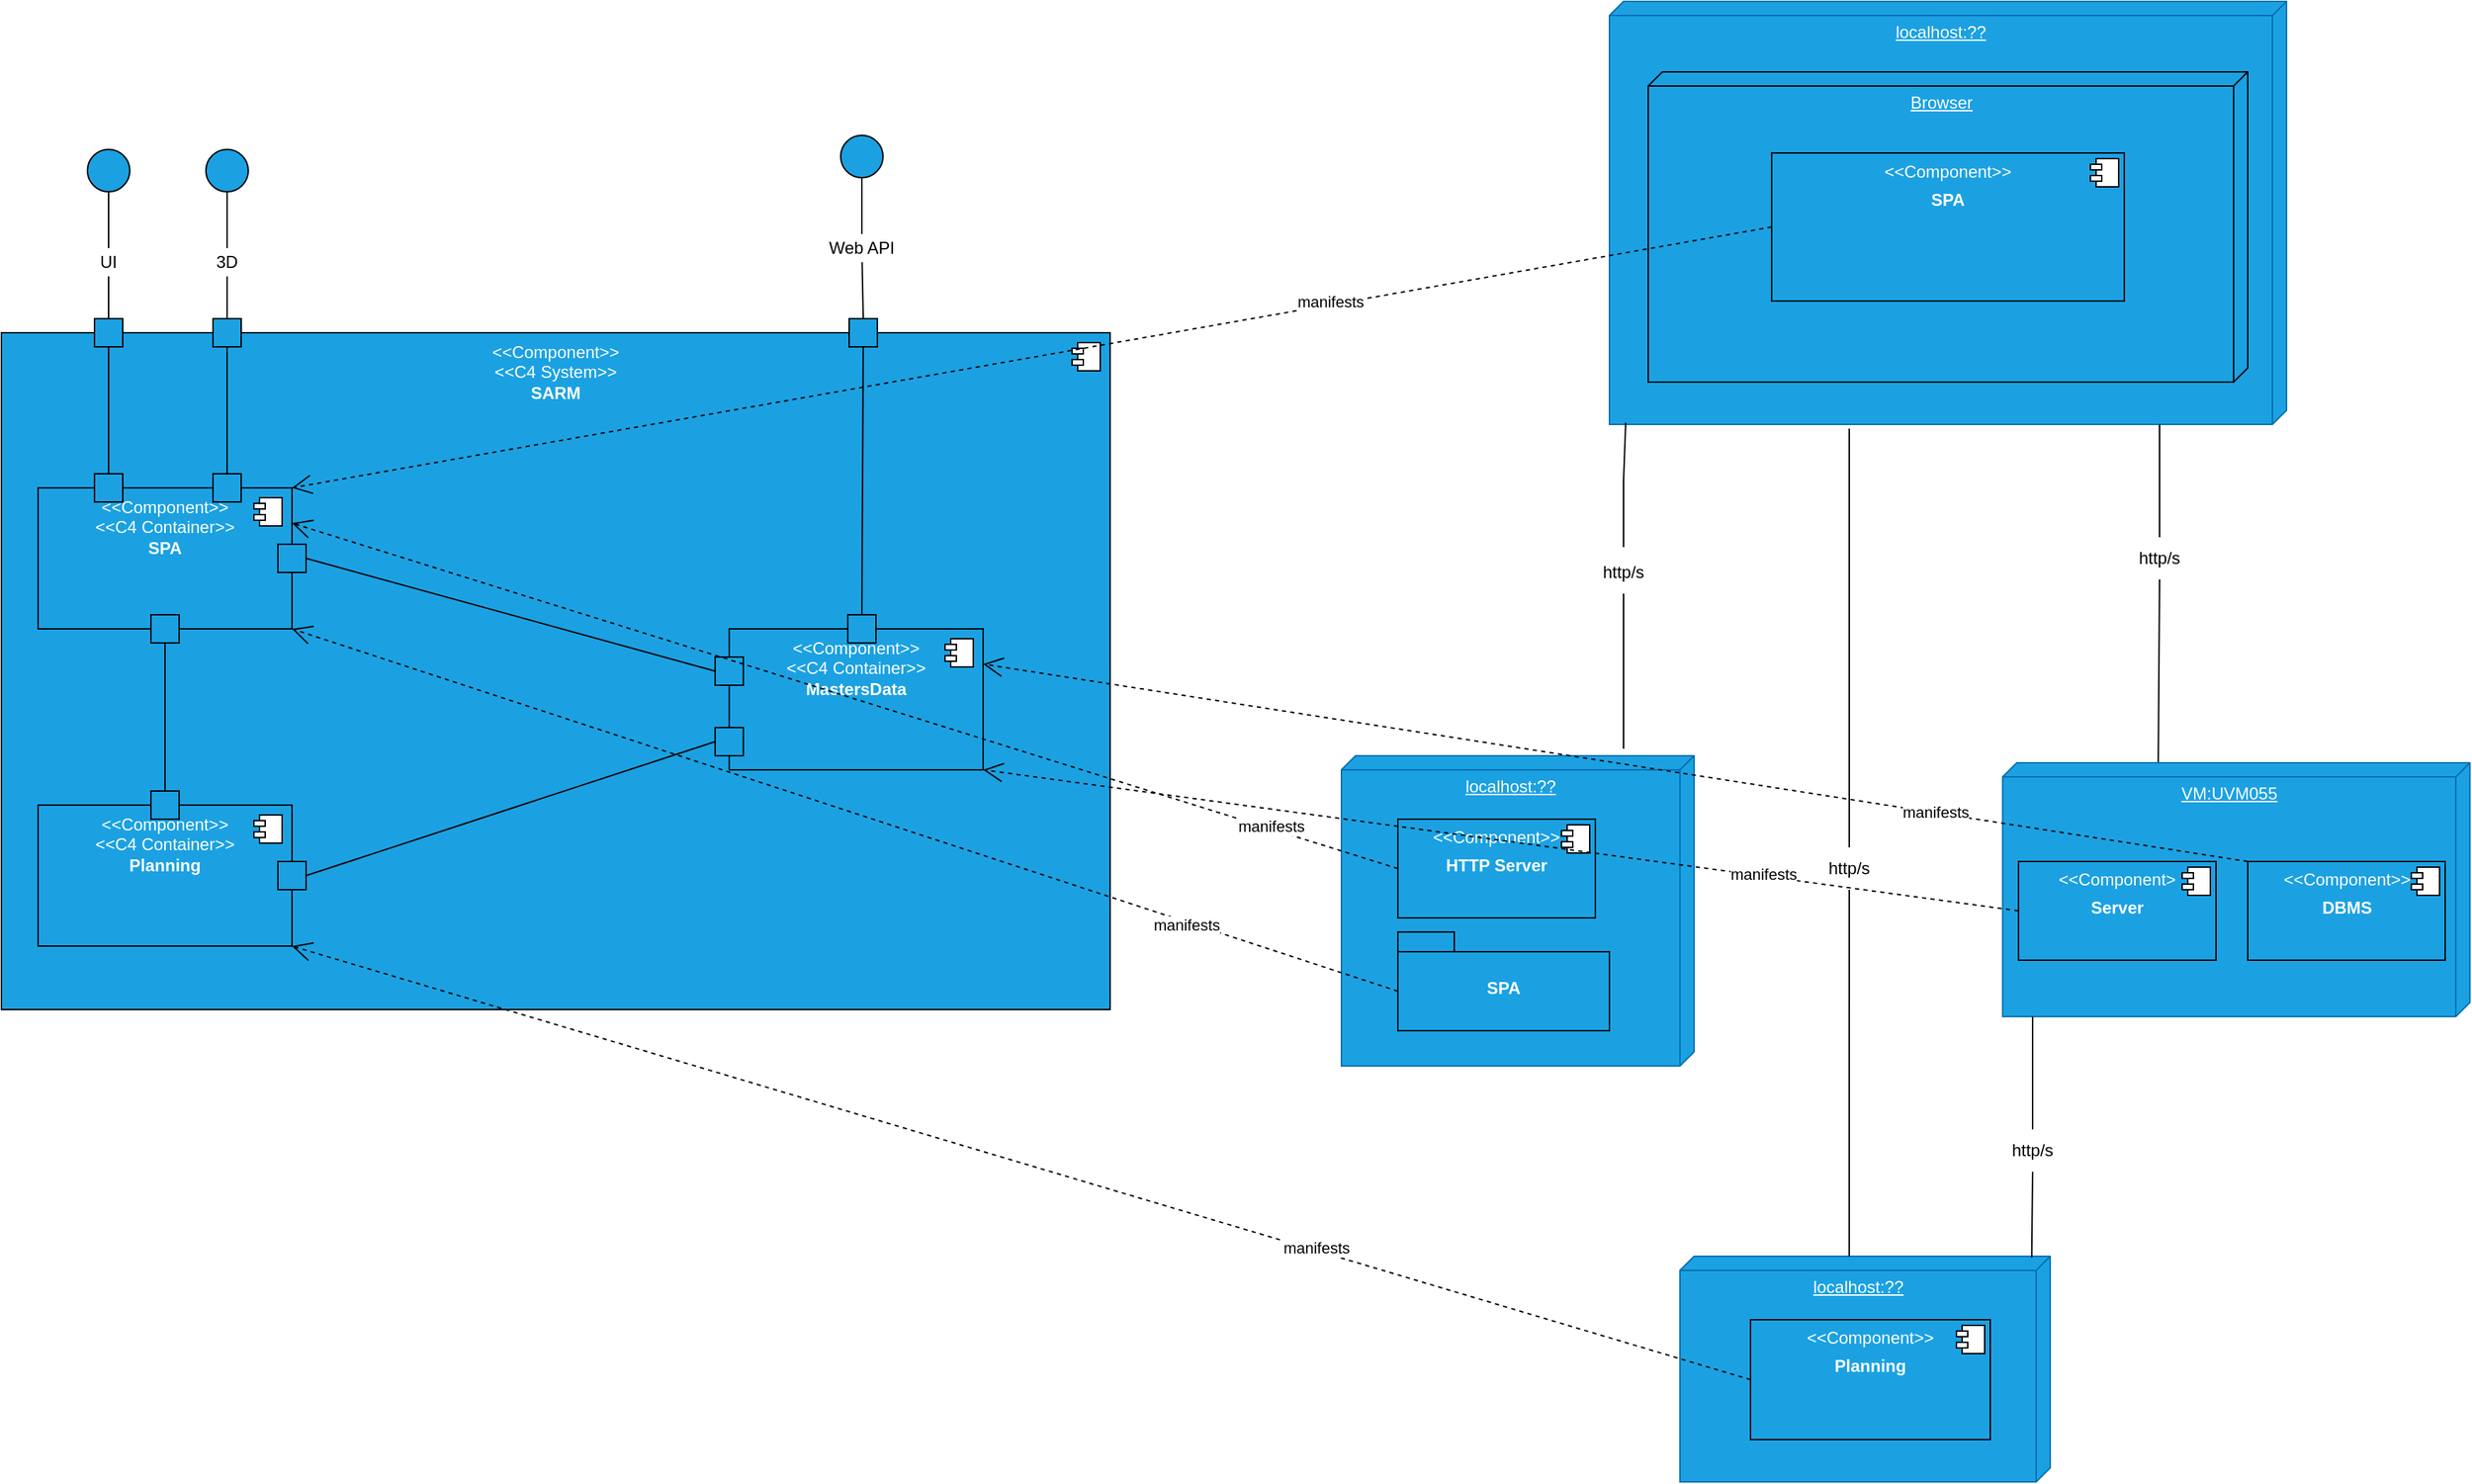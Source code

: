 <mxfile version="24.7.17">
  <diagram name="Página-1" id="kKBKMEyVlORLd3pp8Gom">
    <mxGraphModel dx="2206" dy="2455" grid="1" gridSize="10" guides="1" tooltips="1" connect="1" arrows="1" fold="1" page="1" pageScale="1" pageWidth="827" pageHeight="1169" math="0" shadow="0">
      <root>
        <mxCell id="0" />
        <mxCell id="1" parent="0" />
        <mxCell id="tV7YJgzIkJSApshA3LUL-1" value="&amp;lt;&amp;lt;Component&amp;gt;&amp;gt;&lt;div&gt;&amp;lt;&amp;lt;C4 System&amp;gt;&amp;gt;&lt;/div&gt;&lt;div style=&quot;padding-right: 0px;&quot;&gt;&lt;b&gt;SARM&lt;/b&gt;&lt;/div&gt;" style="html=1;dropTarget=0;whiteSpace=wrap;horizontal=1;verticalAlign=top;fillColor=#1ba1e2;fontColor=#ffffff;strokeColor=default;" vertex="1" parent="1">
          <mxGeometry x="50" y="230" width="786" height="480" as="geometry" />
        </mxCell>
        <mxCell id="tV7YJgzIkJSApshA3LUL-2" value="" style="shape=module;jettyWidth=8;jettyHeight=4;" vertex="1" parent="tV7YJgzIkJSApshA3LUL-1">
          <mxGeometry x="1" width="20" height="20" relative="1" as="geometry">
            <mxPoint x="-27" y="7" as="offset" />
          </mxGeometry>
        </mxCell>
        <mxCell id="tV7YJgzIkJSApshA3LUL-3" value="&amp;lt;&amp;lt;Component&amp;gt;&amp;gt;&lt;div&gt;&amp;lt;&amp;lt;C4 Container&lt;span style=&quot;background-color: initial;&quot;&gt;&amp;gt;&amp;gt;&lt;/span&gt;&lt;/div&gt;&lt;div style=&quot;padding-right: 0px;&quot;&gt;&lt;b&gt;SPA&lt;/b&gt;&lt;/div&gt;" style="html=1;dropTarget=0;whiteSpace=wrap;horizontal=1;verticalAlign=top;fillColor=#1ba1e2;fontColor=#ffffff;strokeColor=default;" vertex="1" parent="1">
          <mxGeometry x="76" y="340" width="180" height="100" as="geometry" />
        </mxCell>
        <mxCell id="tV7YJgzIkJSApshA3LUL-4" value="" style="shape=module;jettyWidth=8;jettyHeight=4;" vertex="1" parent="tV7YJgzIkJSApshA3LUL-3">
          <mxGeometry x="1" width="20" height="20" relative="1" as="geometry">
            <mxPoint x="-27" y="7" as="offset" />
          </mxGeometry>
        </mxCell>
        <mxCell id="tV7YJgzIkJSApshA3LUL-5" value="" style="whiteSpace=wrap;html=1;aspect=fixed;fillColor=#1ba1e2;fontColor=#ffffff;strokeColor=default;" vertex="1" parent="1">
          <mxGeometry x="116" y="220" width="20" height="20" as="geometry" />
        </mxCell>
        <mxCell id="tV7YJgzIkJSApshA3LUL-6" value="" style="whiteSpace=wrap;html=1;aspect=fixed;fillColor=#1ba1e2;fontColor=#ffffff;strokeColor=default;" vertex="1" parent="1">
          <mxGeometry x="116" y="330" width="20" height="20" as="geometry" />
        </mxCell>
        <mxCell id="tV7YJgzIkJSApshA3LUL-7" value="" style="whiteSpace=wrap;html=1;aspect=fixed;fillColor=#1ba1e2;fontColor=#ffffff;strokeColor=default;" vertex="1" parent="1">
          <mxGeometry x="200" y="330" width="20" height="20" as="geometry" />
        </mxCell>
        <mxCell id="tV7YJgzIkJSApshA3LUL-8" value="" style="endArrow=none;html=1;rounded=0;entryX=0.5;entryY=1;entryDx=0;entryDy=0;exitX=0.5;exitY=0;exitDx=0;exitDy=0;" edge="1" parent="1" source="tV7YJgzIkJSApshA3LUL-6" target="tV7YJgzIkJSApshA3LUL-5">
          <mxGeometry width="50" height="50" relative="1" as="geometry">
            <mxPoint x="186" y="420" as="sourcePoint" />
            <mxPoint x="236" y="370" as="targetPoint" />
          </mxGeometry>
        </mxCell>
        <mxCell id="tV7YJgzIkJSApshA3LUL-9" value="" style="endArrow=none;html=1;rounded=0;entryX=0.5;entryY=1;entryDx=0;entryDy=0;exitX=0.5;exitY=0;exitDx=0;exitDy=0;" edge="1" parent="1" source="tV7YJgzIkJSApshA3LUL-7">
          <mxGeometry width="50" height="50" relative="1" as="geometry">
            <mxPoint x="226" y="360" as="sourcePoint" />
            <mxPoint x="210" y="240" as="targetPoint" />
          </mxGeometry>
        </mxCell>
        <mxCell id="tV7YJgzIkJSApshA3LUL-10" value="" style="endArrow=none;html=1;rounded=0;exitX=0.5;exitY=0;exitDx=0;exitDy=0;entryX=0.5;entryY=1;entryDx=0;entryDy=0;" edge="1" parent="1" source="tV7YJgzIkJSApshA3LUL-13" target="tV7YJgzIkJSApshA3LUL-11">
          <mxGeometry width="50" height="50" relative="1" as="geometry">
            <mxPoint x="136" y="370" as="sourcePoint" />
            <mxPoint x="126" y="190" as="targetPoint" />
          </mxGeometry>
        </mxCell>
        <mxCell id="tV7YJgzIkJSApshA3LUL-11" value="" style="ellipse;whiteSpace=wrap;html=1;aspect=fixed;fillColor=#1ba1e2;fontColor=#ffffff;strokeColor=default;" vertex="1" parent="1">
          <mxGeometry x="111" y="100" width="30" height="30" as="geometry" />
        </mxCell>
        <mxCell id="tV7YJgzIkJSApshA3LUL-12" value="" style="endArrow=none;html=1;rounded=0;exitX=0.5;exitY=0;exitDx=0;exitDy=0;" edge="1" parent="1" source="tV7YJgzIkJSApshA3LUL-5" target="tV7YJgzIkJSApshA3LUL-13">
          <mxGeometry width="50" height="50" relative="1" as="geometry">
            <mxPoint x="126" y="220" as="sourcePoint" />
            <mxPoint x="126" y="190" as="targetPoint" />
          </mxGeometry>
        </mxCell>
        <mxCell id="tV7YJgzIkJSApshA3LUL-13" value="UI" style="text;html=1;align=center;verticalAlign=middle;whiteSpace=wrap;rounded=0;" vertex="1" parent="1">
          <mxGeometry x="116" y="170" width="20" height="20" as="geometry" />
        </mxCell>
        <mxCell id="tV7YJgzIkJSApshA3LUL-14" value="" style="whiteSpace=wrap;html=1;aspect=fixed;fillColor=#1ba1e2;fontColor=#ffffff;strokeColor=default;" vertex="1" parent="1">
          <mxGeometry x="200" y="220" width="20" height="20" as="geometry" />
        </mxCell>
        <mxCell id="tV7YJgzIkJSApshA3LUL-15" value="" style="endArrow=none;html=1;rounded=0;exitX=0.5;exitY=0;exitDx=0;exitDy=0;entryX=0.5;entryY=1;entryDx=0;entryDy=0;" edge="1" parent="1" source="tV7YJgzIkJSApshA3LUL-18" target="tV7YJgzIkJSApshA3LUL-16">
          <mxGeometry width="50" height="50" relative="1" as="geometry">
            <mxPoint x="220" y="370" as="sourcePoint" />
            <mxPoint x="210" y="190" as="targetPoint" />
          </mxGeometry>
        </mxCell>
        <mxCell id="tV7YJgzIkJSApshA3LUL-16" value="" style="ellipse;whiteSpace=wrap;html=1;aspect=fixed;fillColor=#1ba1e2;fontColor=#ffffff;strokeColor=default;" vertex="1" parent="1">
          <mxGeometry x="195" y="100" width="30" height="30" as="geometry" />
        </mxCell>
        <mxCell id="tV7YJgzIkJSApshA3LUL-17" value="" style="endArrow=none;html=1;rounded=0;exitX=0.5;exitY=0;exitDx=0;exitDy=0;" edge="1" parent="1" source="tV7YJgzIkJSApshA3LUL-14" target="tV7YJgzIkJSApshA3LUL-18">
          <mxGeometry width="50" height="50" relative="1" as="geometry">
            <mxPoint x="210" y="220" as="sourcePoint" />
            <mxPoint x="210" y="190" as="targetPoint" />
          </mxGeometry>
        </mxCell>
        <mxCell id="tV7YJgzIkJSApshA3LUL-18" value="3D" style="text;html=1;align=center;verticalAlign=middle;whiteSpace=wrap;rounded=0;" vertex="1" parent="1">
          <mxGeometry x="200" y="170" width="20" height="20" as="geometry" />
        </mxCell>
        <mxCell id="tV7YJgzIkJSApshA3LUL-19" value="&amp;lt;&amp;lt;Component&amp;gt;&amp;gt;&lt;div&gt;&amp;lt;&amp;lt;C4 Container&lt;span style=&quot;background-color: initial;&quot;&gt;&amp;gt;&amp;gt;&lt;/span&gt;&lt;/div&gt;&lt;div&gt;&lt;b&gt;Planning&lt;/b&gt;&lt;/div&gt;" style="html=1;dropTarget=0;whiteSpace=wrap;horizontal=1;verticalAlign=top;fillColor=#1ba1e2;fontColor=#ffffff;strokeColor=default;" vertex="1" parent="1">
          <mxGeometry x="76" y="565" width="180" height="100" as="geometry" />
        </mxCell>
        <mxCell id="tV7YJgzIkJSApshA3LUL-20" value="" style="shape=module;jettyWidth=8;jettyHeight=4;" vertex="1" parent="tV7YJgzIkJSApshA3LUL-19">
          <mxGeometry x="1" width="20" height="20" relative="1" as="geometry">
            <mxPoint x="-27" y="7" as="offset" />
          </mxGeometry>
        </mxCell>
        <mxCell id="tV7YJgzIkJSApshA3LUL-21" value="" style="whiteSpace=wrap;html=1;aspect=fixed;fillColor=#1ba1e2;fontColor=#ffffff;strokeColor=default;" vertex="1" parent="1">
          <mxGeometry x="156" y="430" width="20" height="20" as="geometry" />
        </mxCell>
        <mxCell id="tV7YJgzIkJSApshA3LUL-22" value="" style="whiteSpace=wrap;html=1;aspect=fixed;fillColor=#1ba1e2;fontColor=#ffffff;strokeColor=default;" vertex="1" parent="1">
          <mxGeometry x="156" y="555" width="20" height="20" as="geometry" />
        </mxCell>
        <mxCell id="tV7YJgzIkJSApshA3LUL-23" value="" style="endArrow=none;html=1;rounded=0;entryX=0.5;entryY=1;entryDx=0;entryDy=0;exitX=0.5;exitY=0;exitDx=0;exitDy=0;" edge="1" parent="1" source="tV7YJgzIkJSApshA3LUL-22" target="tV7YJgzIkJSApshA3LUL-21">
          <mxGeometry width="50" height="50" relative="1" as="geometry">
            <mxPoint x="186" y="660" as="sourcePoint" />
            <mxPoint x="236" y="610" as="targetPoint" />
            <Array as="points" />
          </mxGeometry>
        </mxCell>
        <mxCell id="tV7YJgzIkJSApshA3LUL-24" value="&amp;lt;&amp;lt;Component&amp;gt;&amp;gt;&lt;div&gt;&amp;lt;&amp;lt;C4 Container&lt;span style=&quot;background-color: initial;&quot;&gt;&amp;gt;&amp;gt;&lt;/span&gt;&lt;/div&gt;&lt;div style=&quot;padding-right: 0px;&quot;&gt;&lt;b&gt;MastersData&lt;/b&gt;&lt;/div&gt;" style="html=1;dropTarget=0;whiteSpace=wrap;horizontal=1;verticalAlign=top;fillColor=#1ba1e2;fontColor=#ffffff;strokeColor=default;" vertex="1" parent="1">
          <mxGeometry x="566" y="440" width="180" height="100" as="geometry" />
        </mxCell>
        <mxCell id="tV7YJgzIkJSApshA3LUL-25" value="" style="shape=module;jettyWidth=8;jettyHeight=4;" vertex="1" parent="tV7YJgzIkJSApshA3LUL-24">
          <mxGeometry x="1" width="20" height="20" relative="1" as="geometry">
            <mxPoint x="-27" y="7" as="offset" />
          </mxGeometry>
        </mxCell>
        <mxCell id="tV7YJgzIkJSApshA3LUL-26" value="" style="whiteSpace=wrap;html=1;aspect=fixed;fillColor=#1ba1e2;fontColor=#ffffff;strokeColor=default;" vertex="1" parent="1">
          <mxGeometry x="246" y="605" width="20" height="20" as="geometry" />
        </mxCell>
        <mxCell id="tV7YJgzIkJSApshA3LUL-27" value="" style="whiteSpace=wrap;html=1;aspect=fixed;fillColor=#1ba1e2;fontColor=#ffffff;strokeColor=default;" vertex="1" parent="1">
          <mxGeometry x="246" y="380" width="20" height="20" as="geometry" />
        </mxCell>
        <mxCell id="tV7YJgzIkJSApshA3LUL-28" value="" style="whiteSpace=wrap;html=1;aspect=fixed;fillColor=#1ba1e2;fontColor=#ffffff;strokeColor=default;" vertex="1" parent="1">
          <mxGeometry x="556" y="460" width="20" height="20" as="geometry" />
        </mxCell>
        <mxCell id="tV7YJgzIkJSApshA3LUL-29" value="" style="whiteSpace=wrap;html=1;aspect=fixed;fillColor=#1ba1e2;fontColor=#ffffff;strokeColor=default;" vertex="1" parent="1">
          <mxGeometry x="556" y="510" width="20" height="20" as="geometry" />
        </mxCell>
        <mxCell id="tV7YJgzIkJSApshA3LUL-30" value="" style="endArrow=none;html=1;rounded=0;entryX=0;entryY=0.5;entryDx=0;entryDy=0;exitX=1;exitY=0.5;exitDx=0;exitDy=0;" edge="1" parent="1" source="tV7YJgzIkJSApshA3LUL-26" target="tV7YJgzIkJSApshA3LUL-29">
          <mxGeometry width="50" height="50" relative="1" as="geometry">
            <mxPoint x="176" y="565" as="sourcePoint" />
            <mxPoint x="176" y="460" as="targetPoint" />
            <Array as="points" />
          </mxGeometry>
        </mxCell>
        <mxCell id="tV7YJgzIkJSApshA3LUL-31" value="" style="endArrow=none;html=1;rounded=0;entryX=1;entryY=0.5;entryDx=0;entryDy=0;exitX=0;exitY=0.5;exitDx=0;exitDy=0;" edge="1" parent="1" source="tV7YJgzIkJSApshA3LUL-28" target="tV7YJgzIkJSApshA3LUL-27">
          <mxGeometry width="50" height="50" relative="1" as="geometry">
            <mxPoint x="176" y="565" as="sourcePoint" />
            <mxPoint x="176" y="460" as="targetPoint" />
            <Array as="points" />
          </mxGeometry>
        </mxCell>
        <mxCell id="tV7YJgzIkJSApshA3LUL-32" value="" style="whiteSpace=wrap;html=1;aspect=fixed;fillColor=#1ba1e2;fontColor=#ffffff;strokeColor=default;" vertex="1" parent="1">
          <mxGeometry x="651" y="220" width="20" height="20" as="geometry" />
        </mxCell>
        <mxCell id="tV7YJgzIkJSApshA3LUL-33" value="" style="whiteSpace=wrap;html=1;aspect=fixed;fillColor=#1ba1e2;fontColor=#ffffff;strokeColor=default;" vertex="1" parent="1">
          <mxGeometry x="650" y="430" width="20" height="20" as="geometry" />
        </mxCell>
        <mxCell id="tV7YJgzIkJSApshA3LUL-34" value="" style="endArrow=none;html=1;rounded=0;entryX=0.5;entryY=1;entryDx=0;entryDy=0;exitX=0.5;exitY=0;exitDx=0;exitDy=0;" edge="1" parent="1" source="tV7YJgzIkJSApshA3LUL-33" target="tV7YJgzIkJSApshA3LUL-32">
          <mxGeometry width="50" height="50" relative="1" as="geometry">
            <mxPoint x="684" y="410" as="sourcePoint" />
            <mxPoint x="734" y="360" as="targetPoint" />
          </mxGeometry>
        </mxCell>
        <mxCell id="tV7YJgzIkJSApshA3LUL-35" value="" style="endArrow=none;html=1;rounded=0;exitX=0.5;exitY=0;exitDx=0;exitDy=0;entryX=0.5;entryY=1;entryDx=0;entryDy=0;" edge="1" parent="1" source="tV7YJgzIkJSApshA3LUL-38" target="tV7YJgzIkJSApshA3LUL-36">
          <mxGeometry width="50" height="50" relative="1" as="geometry">
            <mxPoint x="634" y="360" as="sourcePoint" />
            <mxPoint x="624" y="180" as="targetPoint" />
          </mxGeometry>
        </mxCell>
        <mxCell id="tV7YJgzIkJSApshA3LUL-36" value="" style="ellipse;whiteSpace=wrap;html=1;aspect=fixed;fillColor=#1ba1e2;fontColor=#ffffff;strokeColor=default;" vertex="1" parent="1">
          <mxGeometry x="645" y="90" width="30" height="30" as="geometry" />
        </mxCell>
        <mxCell id="tV7YJgzIkJSApshA3LUL-37" value="" style="endArrow=none;html=1;rounded=0;exitX=0.5;exitY=0;exitDx=0;exitDy=0;" edge="1" parent="1" source="tV7YJgzIkJSApshA3LUL-32" target="tV7YJgzIkJSApshA3LUL-38">
          <mxGeometry width="50" height="50" relative="1" as="geometry">
            <mxPoint x="624" y="210" as="sourcePoint" />
            <mxPoint x="624" y="180" as="targetPoint" />
          </mxGeometry>
        </mxCell>
        <mxCell id="tV7YJgzIkJSApshA3LUL-38" value="Web API" style="text;html=1;align=center;verticalAlign=middle;whiteSpace=wrap;rounded=0;" vertex="1" parent="1">
          <mxGeometry x="633" y="160" width="54" height="20" as="geometry" />
        </mxCell>
        <mxCell id="tV7YJgzIkJSApshA3LUL-66" value="localhost:??" style="verticalAlign=top;align=center;spacingTop=8;spacingLeft=2;spacingRight=12;shape=cube;size=10;direction=south;fontStyle=4;html=1;whiteSpace=wrap;fillColor=#1ba1e2;fontColor=#ffffff;strokeColor=#006EAF;" vertex="1" parent="1">
          <mxGeometry x="1190" y="-5" width="480" height="300" as="geometry" />
        </mxCell>
        <mxCell id="tV7YJgzIkJSApshA3LUL-67" value="localhost:??" style="verticalAlign=top;align=center;spacingTop=8;spacingLeft=2;spacingRight=12;shape=cube;size=10;direction=south;fontStyle=4;html=1;whiteSpace=wrap;fillColor=#1ba1e2;fontColor=#ffffff;strokeColor=#006EAF;" vertex="1" parent="1">
          <mxGeometry x="1240" y="885" width="262.5" height="160" as="geometry" />
        </mxCell>
        <mxCell id="tV7YJgzIkJSApshA3LUL-68" value="localhost:??" style="verticalAlign=top;align=center;spacingTop=8;spacingLeft=2;spacingRight=12;shape=cube;size=10;direction=south;fontStyle=4;html=1;whiteSpace=wrap;fillColor=#1ba1e2;fontColor=#ffffff;strokeColor=#006EAF;" vertex="1" parent="1">
          <mxGeometry x="1000" y="530" width="250" height="220" as="geometry" />
        </mxCell>
        <mxCell id="tV7YJgzIkJSApshA3LUL-69" value="&lt;p style=&quot;margin:0px;margin-top:6px;text-align:center;&quot;&gt;&amp;lt;&amp;lt;Component&amp;gt;&amp;gt;&lt;/p&gt;&lt;p style=&quot;margin:0px;margin-top:6px;text-align:center;&quot;&gt;&lt;b&gt;Planning&lt;/b&gt;&lt;/p&gt;" style="align=left;overflow=fill;html=1;dropTarget=0;whiteSpace=wrap;fillColor=#1ba1e2;fontColor=#ffffff;strokeColor=default;" vertex="1" parent="1">
          <mxGeometry x="1290" y="930" width="170" height="85" as="geometry" />
        </mxCell>
        <mxCell id="tV7YJgzIkJSApshA3LUL-70" value="" style="shape=component;jettyWidth=8;jettyHeight=4;" vertex="1" parent="tV7YJgzIkJSApshA3LUL-69">
          <mxGeometry x="1" width="20" height="20" relative="1" as="geometry">
            <mxPoint x="-24" y="4" as="offset" />
          </mxGeometry>
        </mxCell>
        <mxCell id="tV7YJgzIkJSApshA3LUL-71" value="http/s" style="text;html=1;align=center;verticalAlign=middle;whiteSpace=wrap;rounded=0;" vertex="1" parent="1">
          <mxGeometry x="1550" y="375" width="60" height="30" as="geometry" />
        </mxCell>
        <mxCell id="tV7YJgzIkJSApshA3LUL-72" value="" style="endArrow=none;html=1;rounded=0;" edge="1" parent="1">
          <mxGeometry width="50" height="50" relative="1" as="geometry">
            <mxPoint x="1580" y="375" as="sourcePoint" />
            <mxPoint x="1580" y="295" as="targetPoint" />
          </mxGeometry>
        </mxCell>
        <mxCell id="tV7YJgzIkJSApshA3LUL-73" value="" style="endArrow=none;html=1;rounded=0;entryX=0.5;entryY=1;entryDx=0;entryDy=0;exitX=0.017;exitY=0.667;exitDx=0;exitDy=0;exitPerimeter=0;" edge="1" parent="1" source="tV7YJgzIkJSApshA3LUL-80" target="tV7YJgzIkJSApshA3LUL-71">
          <mxGeometry width="50" height="50" relative="1" as="geometry">
            <mxPoint x="1580" y="525" as="sourcePoint" />
            <mxPoint x="1479.5" y="415" as="targetPoint" />
          </mxGeometry>
        </mxCell>
        <mxCell id="tV7YJgzIkJSApshA3LUL-74" value="&lt;p style=&quot;margin:0px;margin-top:6px;text-align:center;&quot;&gt;&amp;lt;&amp;lt;Component&amp;gt;&amp;gt;&lt;/p&gt;&lt;p style=&quot;margin:0px;margin-top:6px;text-align:center;&quot;&gt;&lt;b&gt;HTTP Server&lt;/b&gt;&lt;/p&gt;" style="align=left;overflow=fill;html=1;dropTarget=0;whiteSpace=wrap;fillColor=#1ba1e2;fontColor=#ffffff;strokeColor=default;" vertex="1" parent="1">
          <mxGeometry x="1040" y="575" width="140" height="70" as="geometry" />
        </mxCell>
        <mxCell id="tV7YJgzIkJSApshA3LUL-75" value="" style="shape=component;jettyWidth=8;jettyHeight=4;" vertex="1" parent="tV7YJgzIkJSApshA3LUL-74">
          <mxGeometry x="1" width="20" height="20" relative="1" as="geometry">
            <mxPoint x="-24" y="4" as="offset" />
          </mxGeometry>
        </mxCell>
        <mxCell id="tV7YJgzIkJSApshA3LUL-76" value="SPA" style="shape=folder;fontStyle=1;spacingTop=10;tabWidth=40;tabHeight=14;tabPosition=left;html=1;whiteSpace=wrap;fillColor=#1ba1e2;fontColor=#ffffff;strokeColor=default;" vertex="1" parent="1">
          <mxGeometry x="1040" y="655" width="150" height="70" as="geometry" />
        </mxCell>
        <mxCell id="tV7YJgzIkJSApshA3LUL-77" value="" style="endArrow=none;html=1;rounded=0;entryX=0.996;entryY=0.976;entryDx=0;entryDy=0;entryPerimeter=0;" edge="1" parent="1" target="tV7YJgzIkJSApshA3LUL-66">
          <mxGeometry width="50" height="50" relative="1" as="geometry">
            <mxPoint x="1200" y="382" as="sourcePoint" />
            <mxPoint x="1330" y="295" as="targetPoint" />
            <Array as="points">
              <mxPoint x="1200" y="335" />
            </Array>
          </mxGeometry>
        </mxCell>
        <mxCell id="tV7YJgzIkJSApshA3LUL-78" value="http/s" style="text;html=1;align=center;verticalAlign=middle;whiteSpace=wrap;rounded=0;" vertex="1" parent="1">
          <mxGeometry x="1170" y="385" width="60" height="30" as="geometry" />
        </mxCell>
        <mxCell id="tV7YJgzIkJSApshA3LUL-79" value="" style="endArrow=none;html=1;rounded=0;entryX=0.5;entryY=1;entryDx=0;entryDy=0;" edge="1" parent="1" target="tV7YJgzIkJSApshA3LUL-78">
          <mxGeometry width="50" height="50" relative="1" as="geometry">
            <mxPoint x="1200" y="525" as="sourcePoint" />
            <mxPoint x="1329.5" y="415" as="targetPoint" />
          </mxGeometry>
        </mxCell>
        <mxCell id="tV7YJgzIkJSApshA3LUL-80" value="VM:UVM055" style="verticalAlign=top;align=center;spacingTop=8;spacingLeft=2;spacingRight=12;shape=cube;size=10;direction=south;fontStyle=4;html=1;whiteSpace=wrap;fillColor=#1ba1e2;fontColor=#ffffff;strokeColor=#006EAF;" vertex="1" parent="1">
          <mxGeometry x="1468.75" y="535" width="331.25" height="180" as="geometry" />
        </mxCell>
        <mxCell id="tV7YJgzIkJSApshA3LUL-81" value="&lt;p style=&quot;margin:0px;margin-top:6px;text-align:center;&quot;&gt;&amp;lt;&amp;lt;Component&amp;gt;&lt;/p&gt;&lt;p style=&quot;margin:0px;margin-top:6px;text-align:center;&quot;&gt;&lt;b&gt;Server&lt;/b&gt;&lt;/p&gt;" style="align=left;overflow=fill;html=1;dropTarget=0;whiteSpace=wrap;fillColor=#1ba1e2;fontColor=#ffffff;strokeColor=default;" vertex="1" parent="1">
          <mxGeometry x="1480" y="605" width="140" height="70" as="geometry" />
        </mxCell>
        <mxCell id="tV7YJgzIkJSApshA3LUL-82" value="" style="shape=component;jettyWidth=8;jettyHeight=4;" vertex="1" parent="tV7YJgzIkJSApshA3LUL-81">
          <mxGeometry x="1" width="20" height="20" relative="1" as="geometry">
            <mxPoint x="-24" y="4" as="offset" />
          </mxGeometry>
        </mxCell>
        <mxCell id="tV7YJgzIkJSApshA3LUL-83" value="&lt;p style=&quot;margin:0px;margin-top:6px;text-align:center;&quot;&gt;&amp;lt;&amp;lt;Component&amp;gt;&amp;gt;&lt;/p&gt;&lt;p style=&quot;margin:0px;margin-top:6px;text-align:center;&quot;&gt;&lt;b&gt;DBMS&lt;/b&gt;&lt;/p&gt;" style="align=left;overflow=fill;html=1;dropTarget=0;whiteSpace=wrap;fillColor=#1ba1e2;fontColor=#ffffff;strokeColor=default;" vertex="1" parent="1">
          <mxGeometry x="1642.5" y="605" width="140" height="70" as="geometry" />
        </mxCell>
        <mxCell id="tV7YJgzIkJSApshA3LUL-84" value="" style="shape=component;jettyWidth=8;jettyHeight=4;" vertex="1" parent="tV7YJgzIkJSApshA3LUL-83">
          <mxGeometry x="1" width="20" height="20" relative="1" as="geometry">
            <mxPoint x="-24" y="4" as="offset" />
          </mxGeometry>
        </mxCell>
        <mxCell id="tV7YJgzIkJSApshA3LUL-85" value="Browser" style="verticalAlign=top;align=center;spacingTop=8;spacingLeft=2;spacingRight=12;shape=cube;size=10;direction=south;fontStyle=4;html=1;whiteSpace=wrap;fillColor=#1ba1e2;fontColor=#ffffff;strokeColor=default;" vertex="1" parent="1">
          <mxGeometry x="1217.5" y="45" width="425" height="220" as="geometry" />
        </mxCell>
        <mxCell id="tV7YJgzIkJSApshA3LUL-86" value="&lt;p style=&quot;margin:0px;margin-top:6px;text-align:center;&quot;&gt;&amp;lt;&amp;lt;Component&amp;gt;&amp;gt;&lt;/p&gt;&lt;p style=&quot;margin:0px;margin-top:6px;text-align:center;&quot;&gt;&lt;b&gt;SPA&lt;/b&gt;&lt;/p&gt;" style="align=left;overflow=fill;html=1;dropTarget=0;whiteSpace=wrap;fillColor=#1ba1e2;fontColor=#ffffff;strokeColor=default;" vertex="1" parent="1">
          <mxGeometry x="1305" y="102.5" width="250" height="105" as="geometry" />
        </mxCell>
        <mxCell id="tV7YJgzIkJSApshA3LUL-87" value="" style="shape=component;jettyWidth=8;jettyHeight=4;" vertex="1" parent="tV7YJgzIkJSApshA3LUL-86">
          <mxGeometry x="1" width="20" height="20" relative="1" as="geometry">
            <mxPoint x="-24" y="4" as="offset" />
          </mxGeometry>
        </mxCell>
        <mxCell id="tV7YJgzIkJSApshA3LUL-88" value="http/s" style="text;html=1;align=center;verticalAlign=middle;whiteSpace=wrap;rounded=0;" vertex="1" parent="1">
          <mxGeometry x="1330" y="595" width="60" height="30" as="geometry" />
        </mxCell>
        <mxCell id="tV7YJgzIkJSApshA3LUL-89" value="" style="endArrow=none;html=1;rounded=0;exitX=0.5;exitY=0;exitDx=0;exitDy=0;" edge="1" parent="1" source="tV7YJgzIkJSApshA3LUL-88">
          <mxGeometry width="50" height="50" relative="1" as="geometry">
            <mxPoint x="1593.97" y="385.96" as="sourcePoint" />
            <mxPoint x="1360" y="298" as="targetPoint" />
          </mxGeometry>
        </mxCell>
        <mxCell id="tV7YJgzIkJSApshA3LUL-90" value="" style="endArrow=none;html=1;rounded=0;entryX=0.5;entryY=1;entryDx=0;entryDy=0;exitX=0;exitY=0.543;exitDx=0;exitDy=0;exitPerimeter=0;" edge="1" parent="1" source="tV7YJgzIkJSApshA3LUL-67" target="tV7YJgzIkJSApshA3LUL-88">
          <mxGeometry width="50" height="50" relative="1" as="geometry">
            <mxPoint x="1359.995" y="795" as="sourcePoint" />
            <mxPoint x="1493.47" y="425.96" as="targetPoint" />
          </mxGeometry>
        </mxCell>
        <mxCell id="tV7YJgzIkJSApshA3LUL-91" value="" style="endArrow=none;html=1;rounded=0;exitX=0.5;exitY=0;exitDx=0;exitDy=0;" edge="1" parent="1" source="tV7YJgzIkJSApshA3LUL-92">
          <mxGeometry width="50" height="50" relative="1" as="geometry">
            <mxPoint x="1490" y="745" as="sourcePoint" />
            <mxPoint x="1490" y="715" as="targetPoint" />
          </mxGeometry>
        </mxCell>
        <mxCell id="tV7YJgzIkJSApshA3LUL-92" value="http/s" style="text;html=1;align=center;verticalAlign=middle;whiteSpace=wrap;rounded=0;" vertex="1" parent="1">
          <mxGeometry x="1460" y="795" width="60" height="30" as="geometry" />
        </mxCell>
        <mxCell id="tV7YJgzIkJSApshA3LUL-93" value="" style="endArrow=none;html=1;rounded=0;entryX=0.006;entryY=0.05;entryDx=0;entryDy=0;entryPerimeter=0;exitX=0.5;exitY=1;exitDx=0;exitDy=0;" edge="1" parent="1" source="tV7YJgzIkJSApshA3LUL-92" target="tV7YJgzIkJSApshA3LUL-67">
          <mxGeometry width="50" height="50" relative="1" as="geometry">
            <mxPoint x="1490" y="765" as="sourcePoint" />
            <mxPoint x="1590" y="415" as="targetPoint" />
          </mxGeometry>
        </mxCell>
        <mxCell id="tV7YJgzIkJSApshA3LUL-94" value="manifests" style="endArrow=open;endSize=12;dashed=1;html=1;rounded=0;entryX=1;entryY=0;entryDx=0;entryDy=0;exitX=0;exitY=0.5;exitDx=0;exitDy=0;" edge="1" parent="1" source="tV7YJgzIkJSApshA3LUL-86" target="tV7YJgzIkJSApshA3LUL-3">
          <mxGeometry x="-0.404" y="-2" width="160" relative="1" as="geometry">
            <mxPoint x="620" y="380" as="sourcePoint" />
            <mxPoint x="780" y="380" as="targetPoint" />
            <mxPoint as="offset" />
          </mxGeometry>
        </mxCell>
        <mxCell id="tV7YJgzIkJSApshA3LUL-95" value="manifests" style="endArrow=open;endSize=12;dashed=1;html=1;rounded=0;entryX=1;entryY=1;entryDx=0;entryDy=0;exitX=0;exitY=0;exitDx=0;exitDy=42;exitPerimeter=0;" edge="1" parent="1" source="tV7YJgzIkJSApshA3LUL-76" target="tV7YJgzIkJSApshA3LUL-3">
          <mxGeometry x="-0.619" y="2" width="160" relative="1" as="geometry">
            <mxPoint x="1315" y="165" as="sourcePoint" />
            <mxPoint x="266" y="350" as="targetPoint" />
            <mxPoint as="offset" />
          </mxGeometry>
        </mxCell>
        <mxCell id="tV7YJgzIkJSApshA3LUL-97" value="manifests" style="endArrow=open;endSize=12;dashed=1;html=1;rounded=0;entryX=1;entryY=1;entryDx=0;entryDy=0;exitX=0;exitY=0.5;exitDx=0;exitDy=0;" edge="1" parent="1" source="tV7YJgzIkJSApshA3LUL-69" target="tV7YJgzIkJSApshA3LUL-19">
          <mxGeometry x="-0.404" y="-2" width="160" relative="1" as="geometry">
            <mxPoint x="1315" y="165" as="sourcePoint" />
            <mxPoint x="266" y="350" as="targetPoint" />
            <mxPoint as="offset" />
          </mxGeometry>
        </mxCell>
        <mxCell id="tV7YJgzIkJSApshA3LUL-98" value="manifests" style="endArrow=open;endSize=12;dashed=1;html=1;rounded=0;entryX=1;entryY=1;entryDx=0;entryDy=0;exitX=0;exitY=0.5;exitDx=0;exitDy=0;" edge="1" parent="1" source="tV7YJgzIkJSApshA3LUL-81" target="tV7YJgzIkJSApshA3LUL-24">
          <mxGeometry x="-0.509" y="-1" width="160" relative="1" as="geometry">
            <mxPoint x="1300" y="983" as="sourcePoint" />
            <mxPoint x="266" y="675" as="targetPoint" />
            <mxPoint x="-1" as="offset" />
          </mxGeometry>
        </mxCell>
        <mxCell id="tV7YJgzIkJSApshA3LUL-99" value="manifests" style="endArrow=open;endSize=12;dashed=1;html=1;rounded=0;exitX=0;exitY=0;exitDx=0;exitDy=0;entryX=1;entryY=0.25;entryDx=0;entryDy=0;" edge="1" parent="1" source="tV7YJgzIkJSApshA3LUL-83" target="tV7YJgzIkJSApshA3LUL-24">
          <mxGeometry x="-0.509" y="-1" width="160" relative="1" as="geometry">
            <mxPoint x="1490" y="650" as="sourcePoint" />
            <mxPoint x="750" y="454" as="targetPoint" />
            <mxPoint x="-1" as="offset" />
          </mxGeometry>
        </mxCell>
        <mxCell id="tV7YJgzIkJSApshA3LUL-100" value="manifests" style="endArrow=open;endSize=12;dashed=1;html=1;rounded=0;entryX=1;entryY=0.25;entryDx=0;entryDy=0;exitX=0;exitY=0.5;exitDx=0;exitDy=0;" edge="1" parent="1" source="tV7YJgzIkJSApshA3LUL-74" target="tV7YJgzIkJSApshA3LUL-3">
          <mxGeometry x="-0.769" y="-2" width="160" relative="1" as="geometry">
            <mxPoint x="1315" y="165" as="sourcePoint" />
            <mxPoint x="266" y="350" as="targetPoint" />
            <mxPoint as="offset" />
          </mxGeometry>
        </mxCell>
      </root>
    </mxGraphModel>
  </diagram>
</mxfile>
